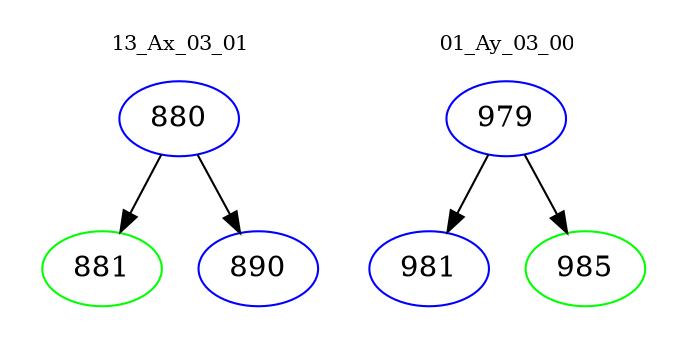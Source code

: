 digraph{
subgraph cluster_0 {
color = white
label = "13_Ax_03_01";
fontsize=10;
T0_880 [label="880", color="blue"]
T0_880 -> T0_881 [color="black"]
T0_881 [label="881", color="green"]
T0_880 -> T0_890 [color="black"]
T0_890 [label="890", color="blue"]
}
subgraph cluster_1 {
color = white
label = "01_Ay_03_00";
fontsize=10;
T1_979 [label="979", color="blue"]
T1_979 -> T1_981 [color="black"]
T1_981 [label="981", color="blue"]
T1_979 -> T1_985 [color="black"]
T1_985 [label="985", color="green"]
}
}
